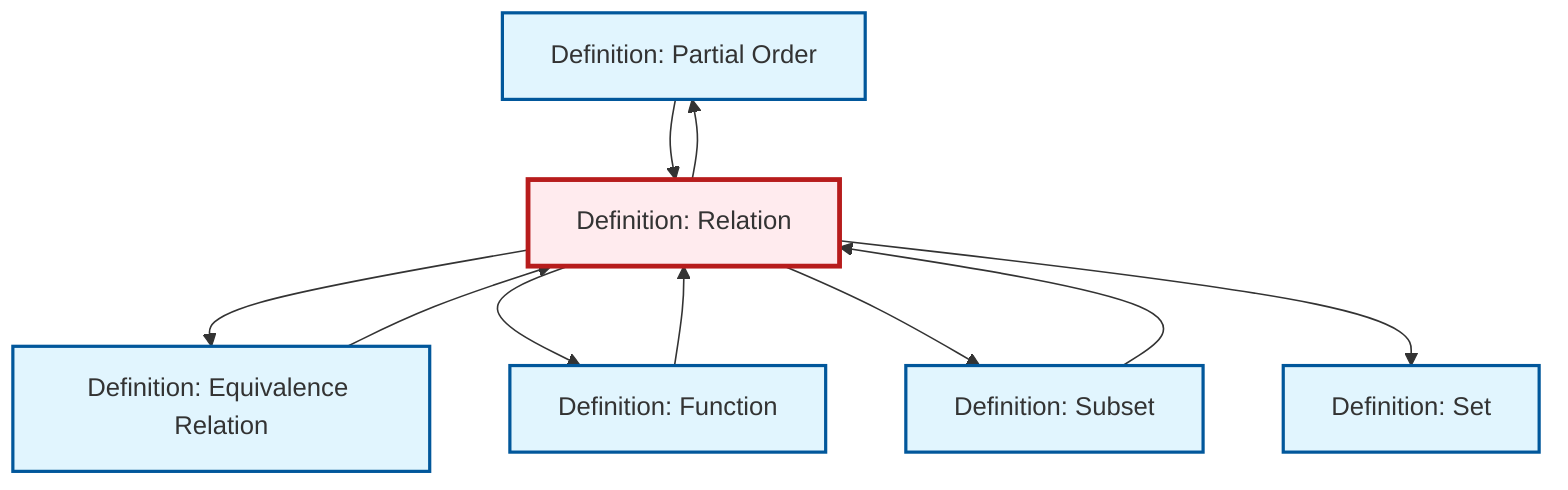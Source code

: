 graph TD
    classDef definition fill:#e1f5fe,stroke:#01579b,stroke-width:2px
    classDef theorem fill:#f3e5f5,stroke:#4a148c,stroke-width:2px
    classDef axiom fill:#fff3e0,stroke:#e65100,stroke-width:2px
    classDef example fill:#e8f5e9,stroke:#1b5e20,stroke-width:2px
    classDef current fill:#ffebee,stroke:#b71c1c,stroke-width:3px
    def-set["Definition: Set"]:::definition
    def-partial-order["Definition: Partial Order"]:::definition
    def-function["Definition: Function"]:::definition
    def-subset["Definition: Subset"]:::definition
    def-equivalence-relation["Definition: Equivalence Relation"]:::definition
    def-relation["Definition: Relation"]:::definition
    def-relation --> def-equivalence-relation
    def-equivalence-relation --> def-relation
    def-relation --> def-function
    def-relation --> def-subset
    def-relation --> def-partial-order
    def-relation --> def-set
    def-subset --> def-relation
    def-partial-order --> def-relation
    def-function --> def-relation
    class def-relation current